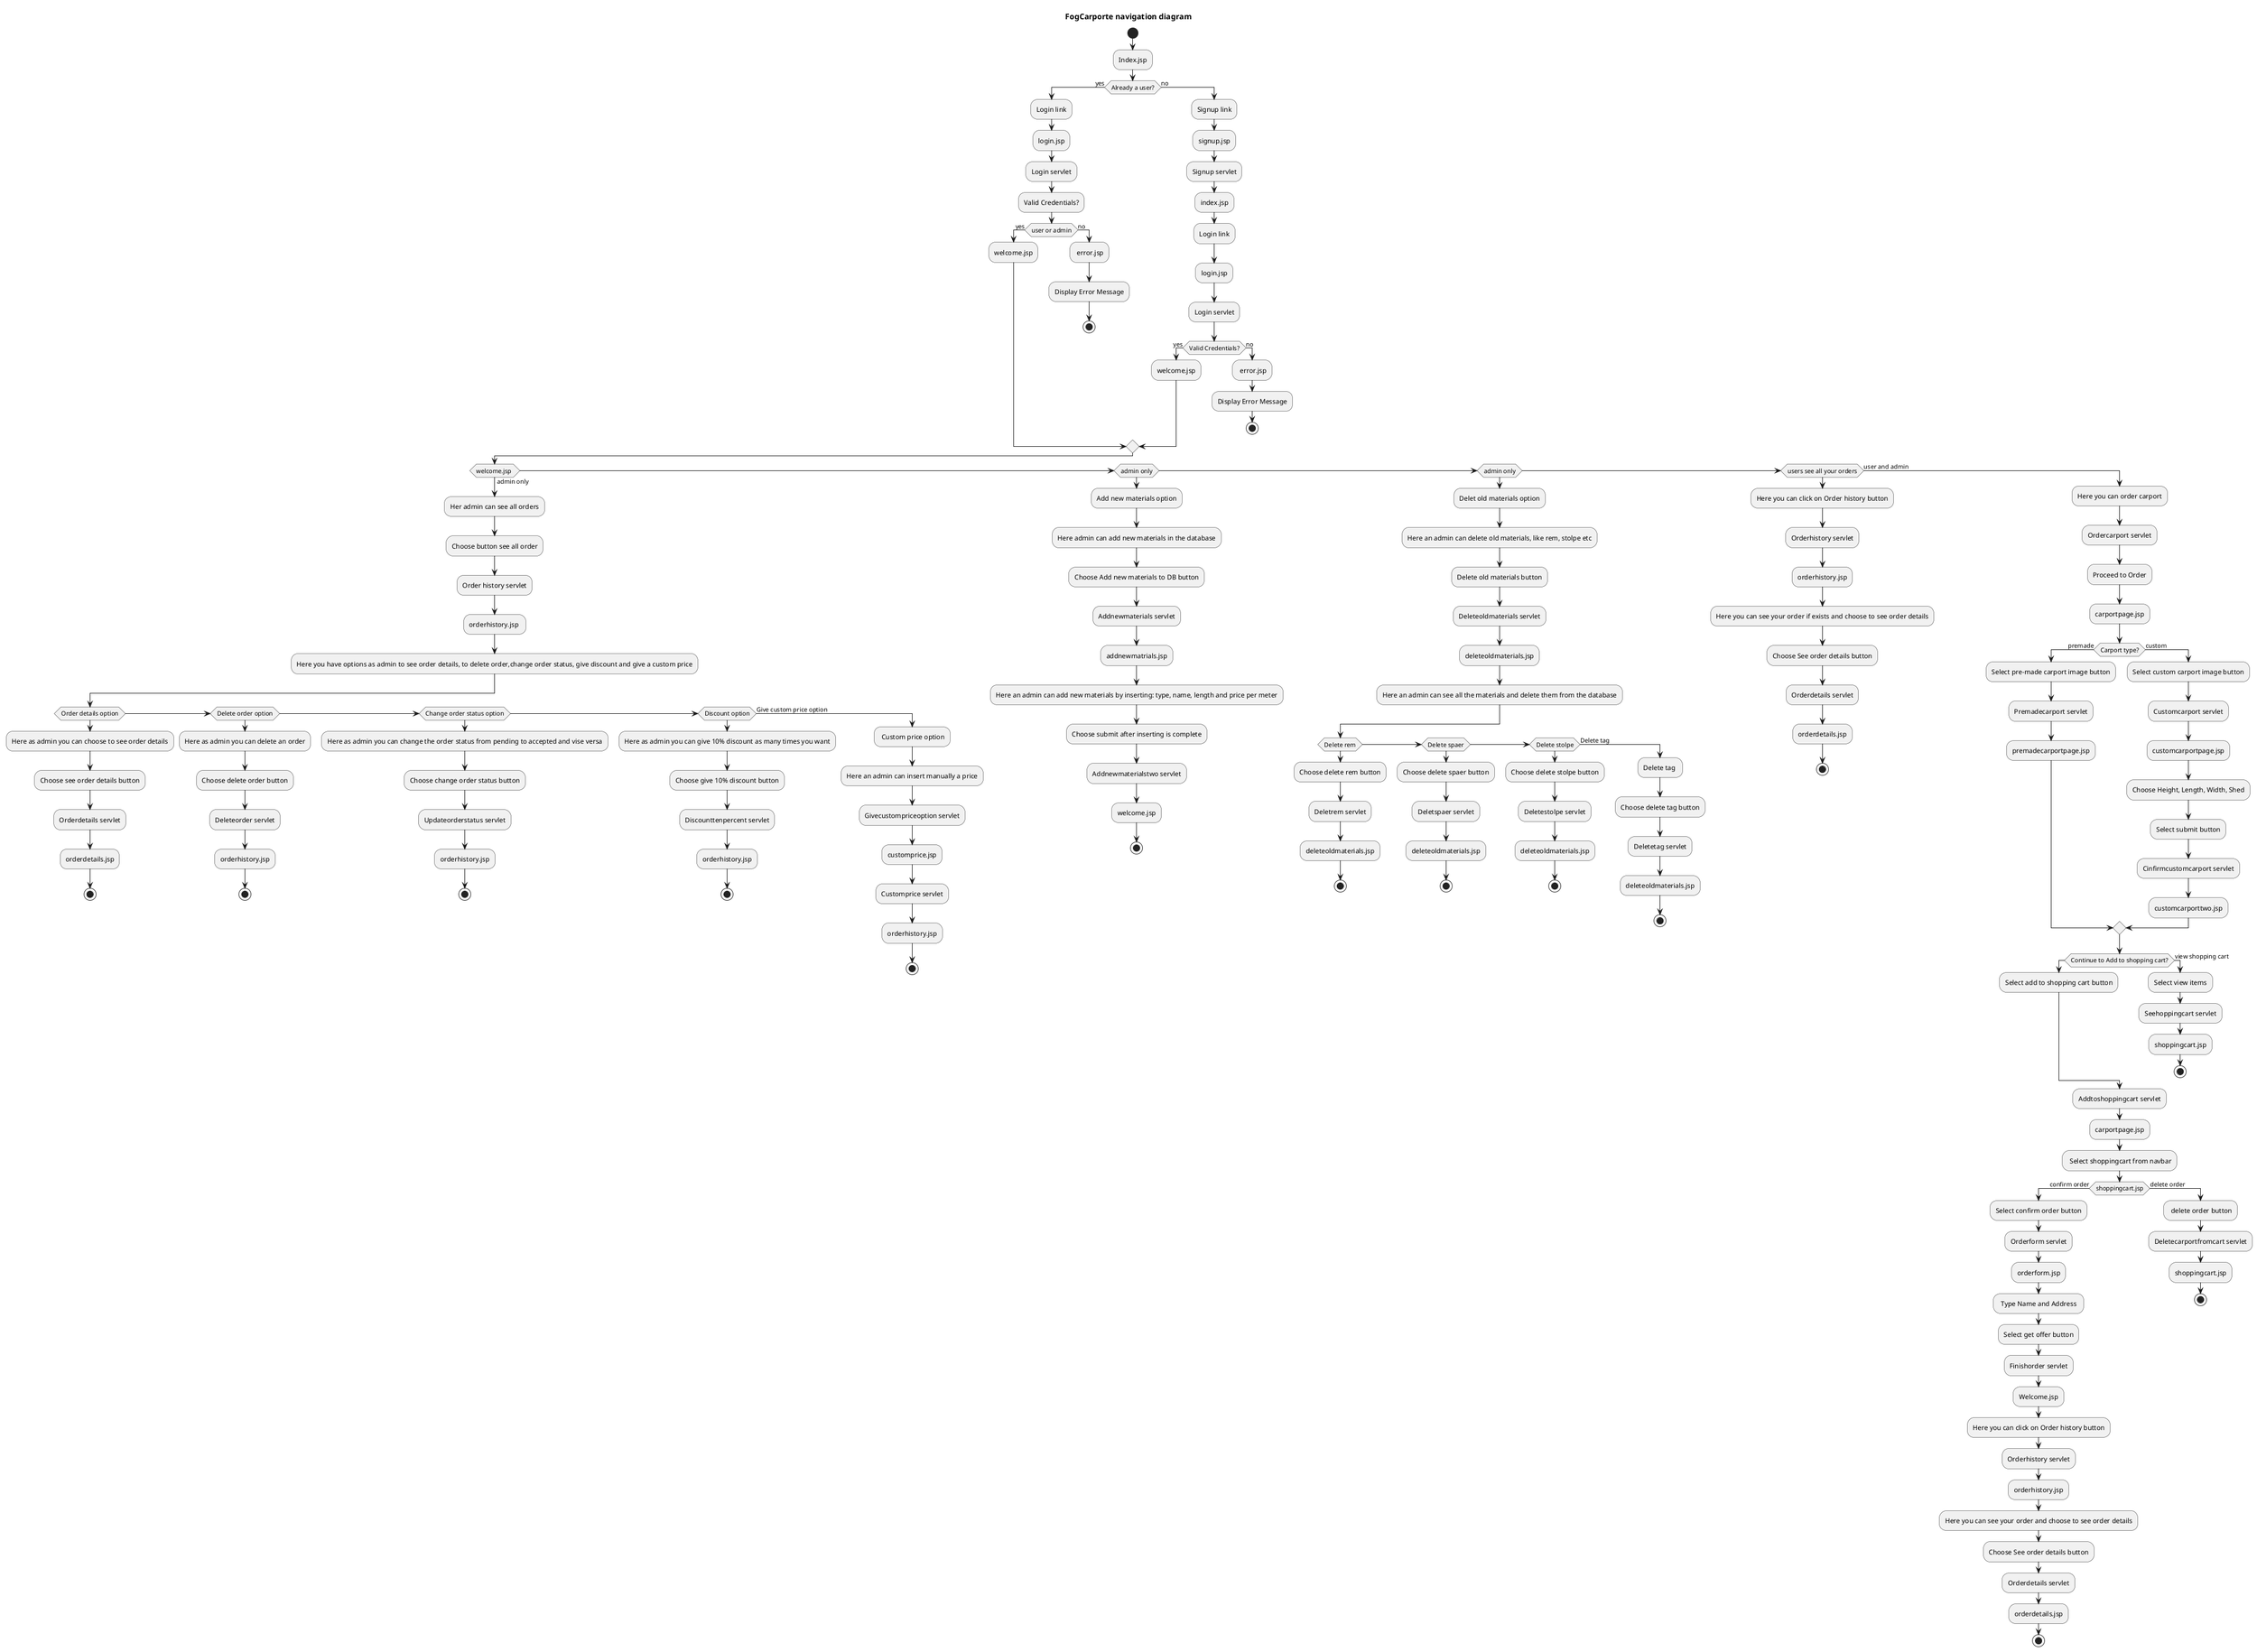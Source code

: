 @startuml
title FogCarporte navigation diagram
start
:Index.jsp;

if (Already a user?) then (yes)
  :Login link;
  :login.jsp;
  :Login servlet;
:Valid Credentials?;





   if(user or admin)then (yes)
   :welcome.jsp;




  else (no)
    : error.jsp;
    :Display Error Message;
    stop

  endif
else (no)
   :Signup link;
  :signup.jsp;
  :Signup servlet;
  :index.jsp;
  :Login link;
  :login.jsp;
  :Login servlet;
   if (Valid Credentials?) then (yes)
  :welcome.jsp;


    else (no)
        : error.jsp;
        :Display Error Message;
        stop
endif
endif
if (welcome.jsp )then (admin only)

    :Her admin can see all orders;
    :Choose button see all order;
    :Order history servlet;
    :orderhistory.jsp ;

    :Here you have options as admin to see order details, to delete order,change order status, give discount and give a custom price;

        if (Order details option)
        :Here as admin you can choose to see order details;
            :Choose see order details button;
            :Orderdetails servlet;
            :orderdetails.jsp;
            stop

        else if (Delete order option)
        :Here as admin you can delete an order;
        :Choose delete order button;
        :Deleteorder servlet;
        :orderhistory.jsp;
        stop

        else if(Change order status option)
        :Here as admin you can change the order status from pending to accepted and vise versa;
        :Choose change order status button;
        :Updateorderstatus servlet;
        :orderhistory.jsp;
        stop

        else if(Discount option)
        :Here as admin you can give 10% discount as many times you want;
        :Choose give 10% discount button;
        :Discounttenpercent servlet;
        :orderhistory.jsp;
        stop

        else (Give custom price option);
        : Custom price option;
        :Here an admin can insert manually a price;
        :Givecustompriceoption servlet;
        :customprice.jsp;
        :Customprice servlet;
        :orderhistory.jsp;
        stop


endif



    else if(admin only)
    :Add new materials option;
    :Here admin can add new materials in the database;
    :Choose Add new materials to DB button;
    :Addnewmaterials servlet;
    :addnewmatrials.jsp;
    :Here an admin can add new materials by inserting: type, name, length and price per meter;
    :Choose submit after inserting is complete;
    :Addnewmaterialstwo servlet;
    :welcome.jsp;
    stop


    else if (admin only)
    :Delet old materials option;
    :Here an admin can delete old materials, like rem, stolpe etc;
    :Delete old materials button;
    :Deleteoldmaterials servlet;
    :deleteoldmaterials.jsp;
    :Here an admin can see all the materials and delete them from the database;

        if(Delete rem)
        :Choose delete rem button;
        :Deletrem servlet;
        :deleteoldmaterials.jsp;
        stop
            else if(Delete spaer)
            :Choose delete spaer button;
            :Deletspaer servlet;
            :deleteoldmaterials.jsp;
            stop

                else if(Delete stolpe)
                :Choose delete stolpe button;
                :Deletestolpe servlet;
                :deleteoldmaterials.jsp;
                stop

                    else (Delete tag)
                    :Delete tag ;
                    :Choose delete tag button;
                    :Deletetag servlet;
                    :deleteoldmaterials.jsp;
                    stop

        endif




else if(users see all your orders)
:Here you can click on Order history button;
 :Orderhistory servlet;
 :orderhistory.jsp;
 :Here you can see your order if exists and choose to see order details;
 :Choose See order details button;
 :Orderdetails servlet;
 :orderdetails.jsp;
 stop

   else (user and admin)
   :Here you can order carport;
:Ordercarport servlet;
 :Proceed to Order;
:carportpage.jsp;





if (Carport type?) then (premade)
    :Select pre-made carport image button;
    :Premadecarport servlet;
  :premadecarportpage.jsp;





else (custom)
  :Select custom carport image button;
  :Customcarport servlet;
  :customcarportpage.jsp;
  :Choose Height, Length, Width, Shed;
  :Select submit button;
  :Cinfirmcustomcarport servlet;
  :customcarporttwo.jsp;
  endif

  if(Continue to Add to shopping cart?)then
  :Select add to shopping cart button;

  else(view shopping cart)
  :Select view items;
  :Seehoppingcart servlet;
  :shoppingcart.jsp;

    stop

endif
:Addtoshoppingcart servlet;
:carportpage.jsp;
: Select shoppingcart from navbar;

if (shoppingcart.jsp) then (confirm order)
 :Select confirm order button;
 :Orderform servlet;
 :orderform.jsp;
 : Type Name and Address ;
 :Select get offer button;
 :Finishorder servlet;
 :Welcome.jsp;
 :Here you can click on Order history button;
 :Orderhistory servlet;
 :orderhistory.jsp;
 :Here you can see your order and choose to see order details;
 :Choose See order details button;
 :Orderdetails servlet;
 :orderdetails.jsp;
 stop
else (delete order)
: delete order button;
:Deletecarportfromcart servlet;
:shoppingcart.jsp;

stop


@enduml